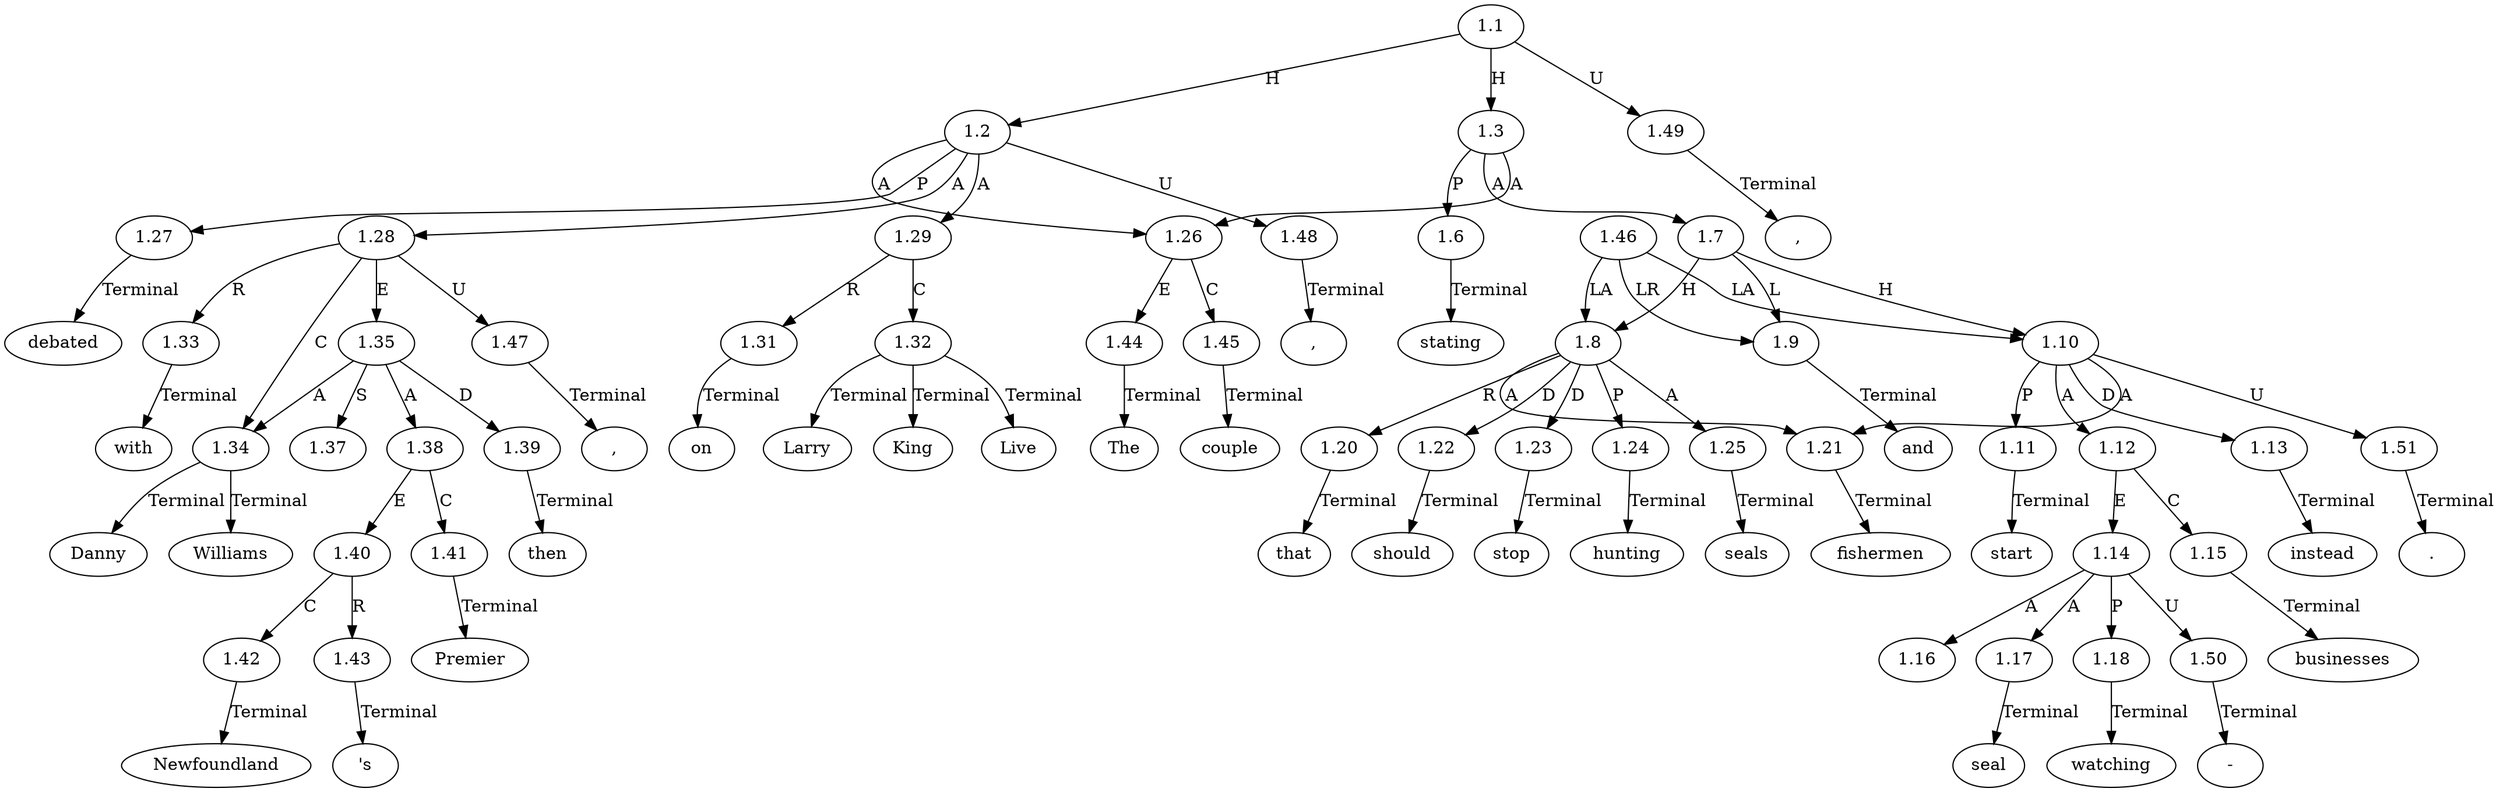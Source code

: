 // Graph
digraph {
	0.1 [label=The ordering=out]
	0.10 [label=then ordering=out]
	0.11 [label=Premier ordering=out]
	0.12 [label="," ordering=out]
	0.13 [label=on ordering=out]
	0.14 [label=Larry ordering=out]
	0.15 [label=King ordering=out]
	0.16 [label=Live ordering=out]
	0.17 [label="," ordering=out]
	0.18 [label=stating ordering=out]
	0.19 [label=that ordering=out]
	0.2 [label=couple ordering=out]
	0.20 [label=fishermen ordering=out]
	0.21 [label=should ordering=out]
	0.22 [label=stop ordering=out]
	0.23 [label=hunting ordering=out]
	0.24 [label=seals ordering=out]
	0.25 [label=and ordering=out]
	0.26 [label=start ordering=out]
	0.27 [label=seal ordering=out]
	0.28 [label="-" ordering=out]
	0.29 [label=watching ordering=out]
	0.3 [label=debated ordering=out]
	0.30 [label=businesses ordering=out]
	0.31 [label=instead ordering=out]
	0.32 [label="." ordering=out]
	0.4 [label=with ordering=out]
	0.5 [label=Danny ordering=out]
	0.6 [label=Williams ordering=out]
	0.7 [label="," ordering=out]
	0.8 [label=Newfoundland ordering=out]
	0.9 [label="'s" ordering=out]
	1.1 [label=1.1 ordering=out]
	1.2 [label=1.2 ordering=out]
	1.3 [label=1.3 ordering=out]
	1.6 [label=1.6 ordering=out]
	1.7 [label=1.7 ordering=out]
	1.8 [label=1.8 ordering=out]
	1.9 [label=1.9 ordering=out]
	1.10 [label=1.10 ordering=out]
	1.11 [label=1.11 ordering=out]
	1.12 [label=1.12 ordering=out]
	1.13 [label=1.13 ordering=out]
	1.14 [label=1.14 ordering=out]
	1.15 [label=1.15 ordering=out]
	1.16 [label=1.16 ordering=out]
	1.17 [label=1.17 ordering=out]
	1.18 [label=1.18 ordering=out]
	1.20 [label=1.20 ordering=out]
	1.21 [label=1.21 ordering=out]
	1.22 [label=1.22 ordering=out]
	1.23 [label=1.23 ordering=out]
	1.24 [label=1.24 ordering=out]
	1.25 [label=1.25 ordering=out]
	1.26 [label=1.26 ordering=out]
	1.27 [label=1.27 ordering=out]
	1.28 [label=1.28 ordering=out]
	1.29 [label=1.29 ordering=out]
	1.31 [label=1.31 ordering=out]
	1.32 [label=1.32 ordering=out]
	1.33 [label=1.33 ordering=out]
	1.34 [label=1.34 ordering=out]
	1.35 [label=1.35 ordering=out]
	1.37 [label=1.37 ordering=out]
	1.38 [label=1.38 ordering=out]
	1.39 [label=1.39 ordering=out]
	1.40 [label=1.40 ordering=out]
	1.41 [label=1.41 ordering=out]
	1.42 [label=1.42 ordering=out]
	1.43 [label=1.43 ordering=out]
	1.44 [label=1.44 ordering=out]
	1.45 [label=1.45 ordering=out]
	1.46 [label=1.46 ordering=out]
	1.47 [label=1.47 ordering=out]
	1.48 [label=1.48 ordering=out]
	1.49 [label=1.49 ordering=out]
	1.50 [label=1.50 ordering=out]
	1.51 [label=1.51 ordering=out]
	1.1 -> 1.2 [label=H ordering=out]
	1.1 -> 1.3 [label=H ordering=out]
	1.1 -> 1.49 [label=U ordering=out]
	1.2 -> 1.26 [label=A ordering=out]
	1.2 -> 1.27 [label=P ordering=out]
	1.2 -> 1.28 [label=A ordering=out]
	1.2 -> 1.29 [label=A ordering=out]
	1.2 -> 1.48 [label=U ordering=out]
	1.3 -> 1.6 [label=P ordering=out]
	1.3 -> 1.7 [label=A ordering=out]
	1.3 -> 1.26 [label=A ordering=out]
	1.6 -> 0.18 [label=Terminal ordering=out]
	1.7 -> 1.8 [label=H ordering=out]
	1.7 -> 1.9 [label=L ordering=out]
	1.7 -> 1.10 [label=H ordering=out]
	1.8 -> 1.20 [label=R ordering=out]
	1.8 -> 1.21 [label=A ordering=out]
	1.8 -> 1.22 [label=D ordering=out]
	1.8 -> 1.23 [label=D ordering=out]
	1.8 -> 1.24 [label=P ordering=out]
	1.8 -> 1.25 [label=A ordering=out]
	1.9 -> 0.25 [label=Terminal ordering=out]
	1.10 -> 1.11 [label=P ordering=out]
	1.10 -> 1.12 [label=A ordering=out]
	1.10 -> 1.13 [label=D ordering=out]
	1.10 -> 1.21 [label=A ordering=out]
	1.10 -> 1.51 [label=U ordering=out]
	1.11 -> 0.26 [label=Terminal ordering=out]
	1.12 -> 1.14 [label=E ordering=out]
	1.12 -> 1.15 [label=C ordering=out]
	1.13 -> 0.31 [label=Terminal ordering=out]
	1.14 -> 1.16 [label=A ordering=out]
	1.14 -> 1.17 [label=A ordering=out]
	1.14 -> 1.18 [label=P ordering=out]
	1.14 -> 1.50 [label=U ordering=out]
	1.15 -> 0.30 [label=Terminal ordering=out]
	1.17 -> 0.27 [label=Terminal ordering=out]
	1.18 -> 0.29 [label=Terminal ordering=out]
	1.20 -> 0.19 [label=Terminal ordering=out]
	1.21 -> 0.20 [label=Terminal ordering=out]
	1.22 -> 0.21 [label=Terminal ordering=out]
	1.23 -> 0.22 [label=Terminal ordering=out]
	1.24 -> 0.23 [label=Terminal ordering=out]
	1.25 -> 0.24 [label=Terminal ordering=out]
	1.26 -> 1.44 [label=E ordering=out]
	1.26 -> 1.45 [label=C ordering=out]
	1.27 -> 0.3 [label=Terminal ordering=out]
	1.28 -> 1.33 [label=R ordering=out]
	1.28 -> 1.34 [label=C ordering=out]
	1.28 -> 1.35 [label=E ordering=out]
	1.28 -> 1.47 [label=U ordering=out]
	1.29 -> 1.31 [label=R ordering=out]
	1.29 -> 1.32 [label=C ordering=out]
	1.31 -> 0.13 [label=Terminal ordering=out]
	1.32 -> 0.14 [label=Terminal ordering=out]
	1.32 -> 0.15 [label=Terminal ordering=out]
	1.32 -> 0.16 [label=Terminal ordering=out]
	1.33 -> 0.4 [label=Terminal ordering=out]
	1.34 -> 0.5 [label=Terminal ordering=out]
	1.34 -> 0.6 [label=Terminal ordering=out]
	1.35 -> 1.34 [label=A ordering=out]
	1.35 -> 1.37 [label=S ordering=out]
	1.35 -> 1.38 [label=A ordering=out]
	1.35 -> 1.39 [label=D ordering=out]
	1.38 -> 1.40 [label=E ordering=out]
	1.38 -> 1.41 [label=C ordering=out]
	1.39 -> 0.10 [label=Terminal ordering=out]
	1.40 -> 1.42 [label=C ordering=out]
	1.40 -> 1.43 [label=R ordering=out]
	1.41 -> 0.11 [label=Terminal ordering=out]
	1.42 -> 0.8 [label=Terminal ordering=out]
	1.43 -> 0.9 [label=Terminal ordering=out]
	1.44 -> 0.1 [label=Terminal ordering=out]
	1.45 -> 0.2 [label=Terminal ordering=out]
	1.46 -> 1.8 [label=LA ordering=out]
	1.46 -> 1.9 [label=LR ordering=out]
	1.46 -> 1.10 [label=LA ordering=out]
	1.47 -> 0.7 [label=Terminal ordering=out]
	1.48 -> 0.12 [label=Terminal ordering=out]
	1.49 -> 0.17 [label=Terminal ordering=out]
	1.50 -> 0.28 [label=Terminal ordering=out]
	1.51 -> 0.32 [label=Terminal ordering=out]
}
